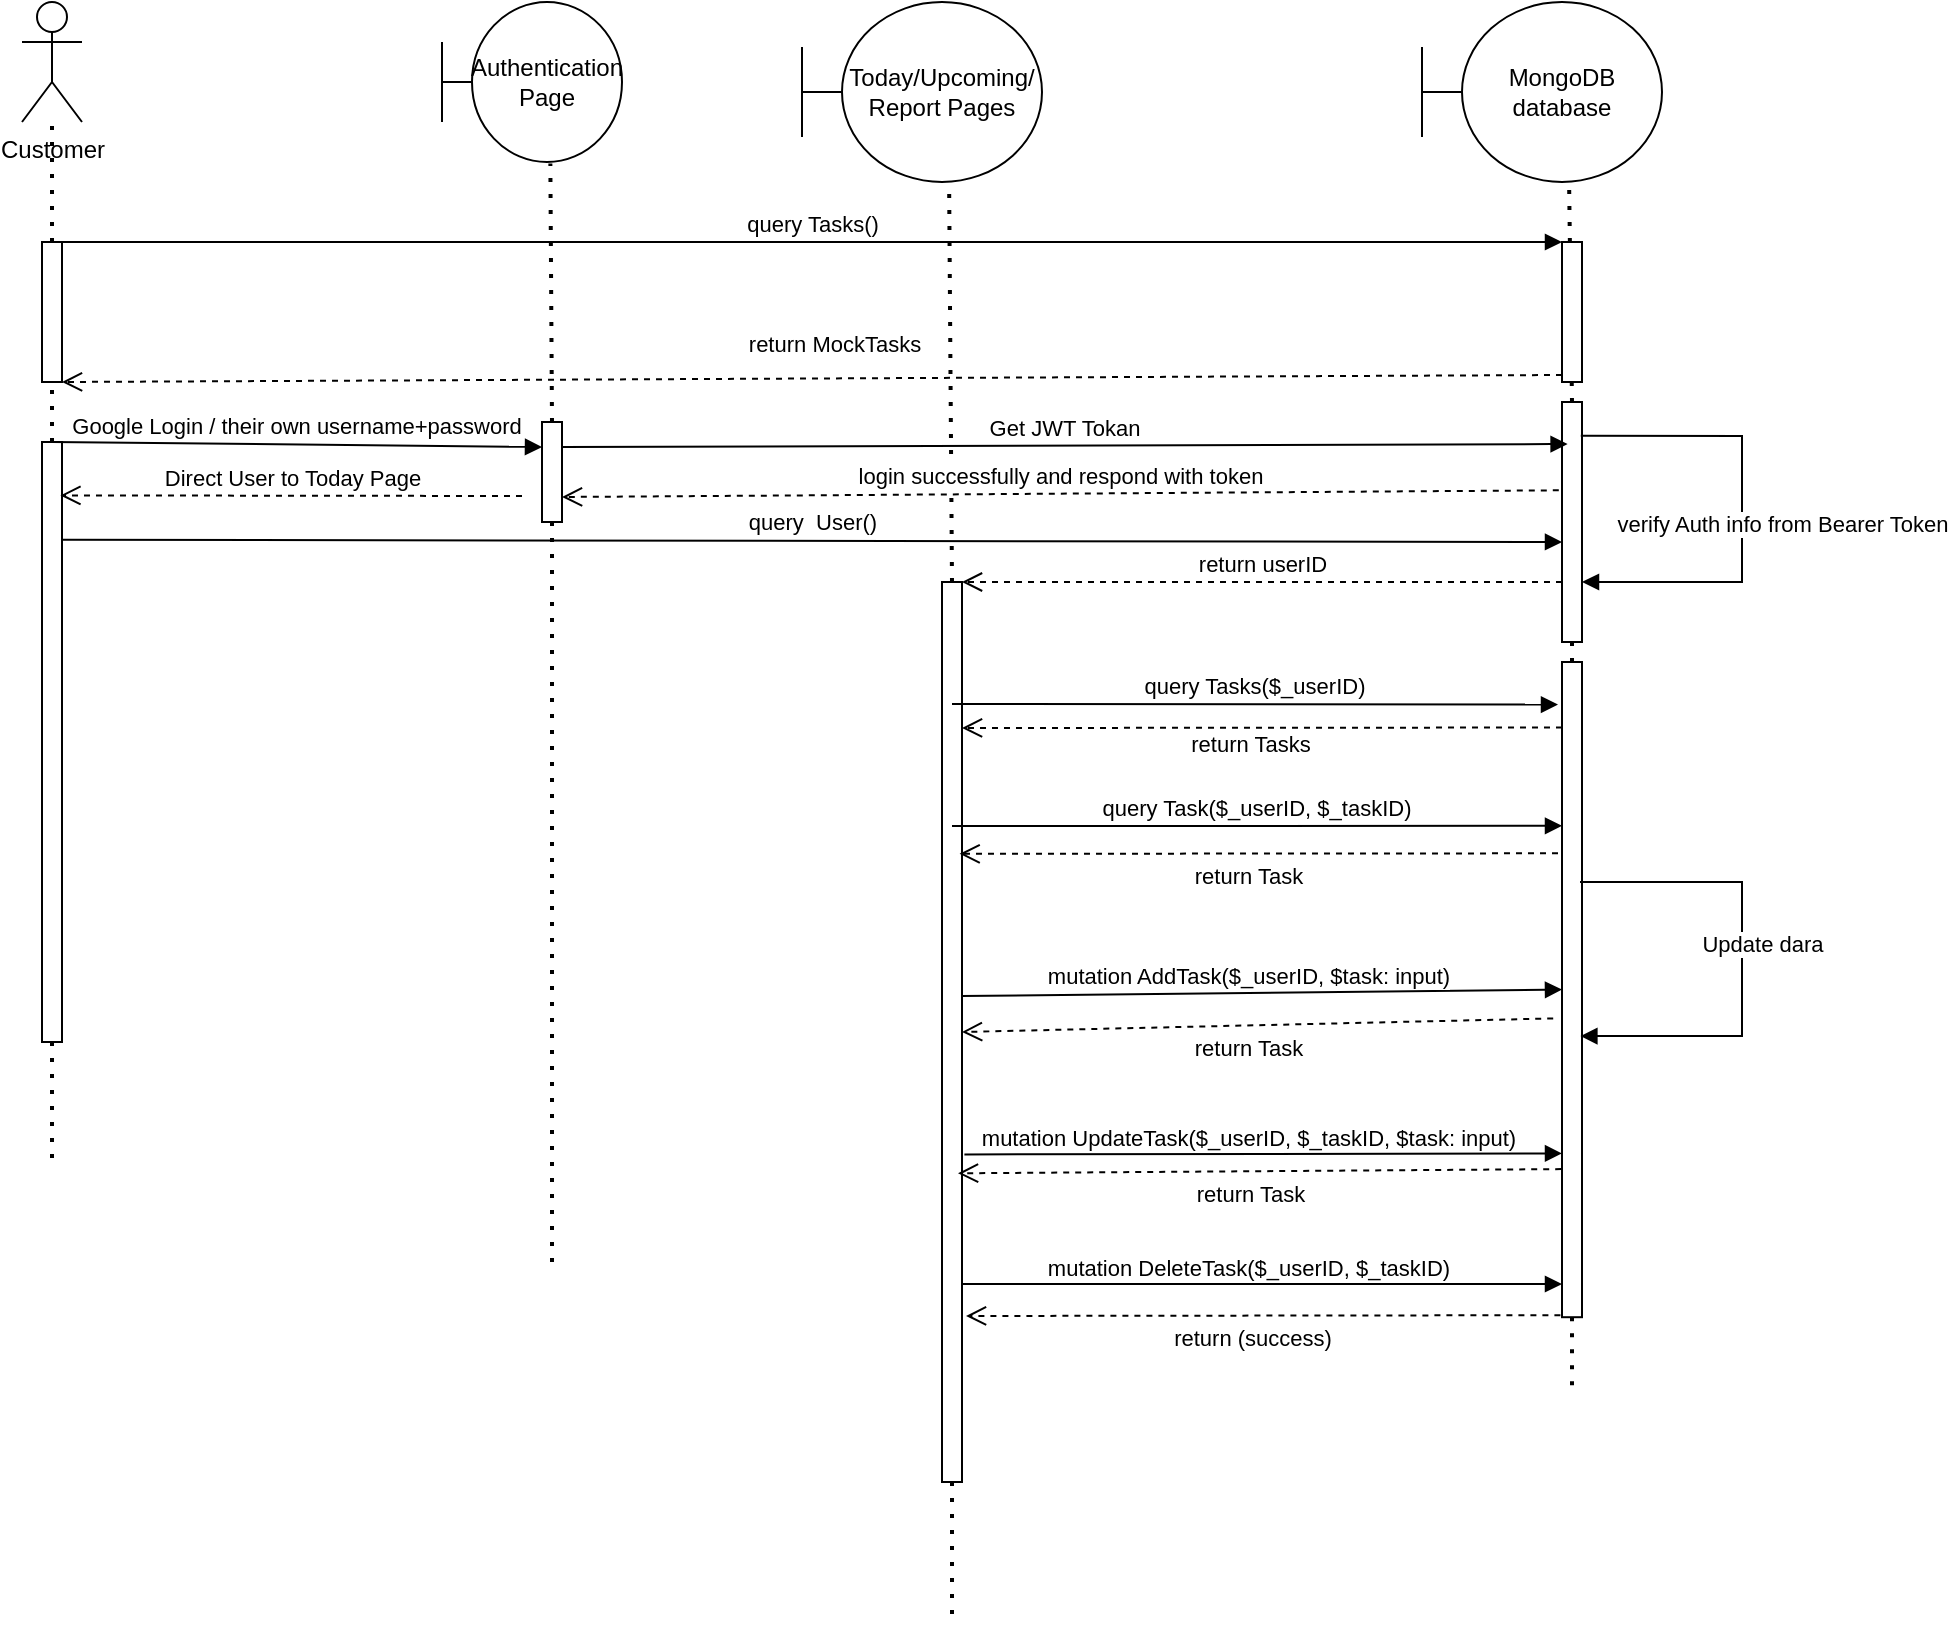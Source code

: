 <mxfile version="15.7.0" type="github">
  <diagram id="IdLpJAudawnrsnd8H30q" name="Page-1">
    <mxGraphModel dx="2352" dy="756" grid="1" gridSize="10" guides="1" tooltips="1" connect="1" arrows="1" fold="1" page="1" pageScale="1" pageWidth="850" pageHeight="1100" math="0" shadow="0">
      <root>
        <mxCell id="0" />
        <mxCell id="1" parent="0" />
        <mxCell id="vC0Zb87hb_vzl7_0k-Lu-1" value="Customer" style="shape=umlActor;verticalLabelPosition=bottom;verticalAlign=top;html=1;outlineConnect=0;" parent="1" vertex="1">
          <mxGeometry x="-60" y="90" width="30" height="60" as="geometry" />
        </mxCell>
        <mxCell id="vC0Zb87hb_vzl7_0k-Lu-2" value="" style="rounded=0;whiteSpace=wrap;html=1;" parent="1" vertex="1">
          <mxGeometry x="-50" y="310" width="10" height="300" as="geometry" />
        </mxCell>
        <mxCell id="vC0Zb87hb_vzl7_0k-Lu-4" value="" style="endArrow=none;dashed=1;html=1;dashPattern=1 3;strokeWidth=2;rounded=0;exitX=0.5;exitY=0;exitDx=0;exitDy=0;entryX=0.5;entryY=1;entryDx=0;entryDy=0;" parent="1" source="vC0Zb87hb_vzl7_0k-Lu-2" target="IduTFgPTTAa0c05N7g4z-4" edge="1">
          <mxGeometry width="50" height="50" relative="1" as="geometry">
            <mxPoint x="20" y="340" as="sourcePoint" />
            <mxPoint x="-55" y="160" as="targetPoint" />
          </mxGeometry>
        </mxCell>
        <mxCell id="vC0Zb87hb_vzl7_0k-Lu-5" value="" style="endArrow=none;dashed=1;html=1;dashPattern=1 3;strokeWidth=2;rounded=0;exitX=0.5;exitY=1;exitDx=0;exitDy=0;" parent="1" source="vC0Zb87hb_vzl7_0k-Lu-2" edge="1">
          <mxGeometry width="50" height="50" relative="1" as="geometry">
            <mxPoint x="-35" y="320" as="sourcePoint" />
            <mxPoint x="-45" y="671.6" as="targetPoint" />
          </mxGeometry>
        </mxCell>
        <mxCell id="vC0Zb87hb_vzl7_0k-Lu-6" value="Authentication Page" style="shape=umlBoundary;whiteSpace=wrap;html=1;" parent="1" vertex="1">
          <mxGeometry x="150" y="90" width="90" height="80" as="geometry" />
        </mxCell>
        <mxCell id="vC0Zb87hb_vzl7_0k-Lu-7" value="" style="rounded=0;whiteSpace=wrap;html=1;" parent="1" vertex="1">
          <mxGeometry x="200" y="300" width="10" height="50" as="geometry" />
        </mxCell>
        <mxCell id="vC0Zb87hb_vzl7_0k-Lu-8" value="" style="endArrow=none;dashed=1;html=1;dashPattern=1 3;strokeWidth=2;rounded=0;exitX=0.5;exitY=0;exitDx=0;exitDy=0;entryX=0.602;entryY=1.01;entryDx=0;entryDy=0;entryPerimeter=0;" parent="1" source="vC0Zb87hb_vzl7_0k-Lu-7" target="vC0Zb87hb_vzl7_0k-Lu-6" edge="1">
          <mxGeometry width="50" height="50" relative="1" as="geometry">
            <mxPoint x="270" y="340" as="sourcePoint" />
            <mxPoint x="195" y="140" as="targetPoint" />
          </mxGeometry>
        </mxCell>
        <mxCell id="vC0Zb87hb_vzl7_0k-Lu-10" value="Google Login / their own username+password" style="html=1;verticalAlign=bottom;endArrow=block;rounded=0;exitX=0.5;exitY=0;exitDx=0;exitDy=0;entryX=0;entryY=0.25;entryDx=0;entryDy=0;" parent="1" source="vC0Zb87hb_vzl7_0k-Lu-2" target="vC0Zb87hb_vzl7_0k-Lu-7" edge="1">
          <mxGeometry width="80" relative="1" as="geometry">
            <mxPoint x="110" y="420" as="sourcePoint" />
            <mxPoint x="190" y="420" as="targetPoint" />
          </mxGeometry>
        </mxCell>
        <mxCell id="vC0Zb87hb_vzl7_0k-Lu-12" value="Today/Upcoming/&lt;br&gt;Report Pages" style="shape=umlBoundary;whiteSpace=wrap;html=1;" parent="1" vertex="1">
          <mxGeometry x="330" y="90" width="120" height="90" as="geometry" />
        </mxCell>
        <mxCell id="vC0Zb87hb_vzl7_0k-Lu-13" value="" style="rounded=0;whiteSpace=wrap;html=1;" parent="1" vertex="1">
          <mxGeometry x="400" y="380" width="10" height="450" as="geometry" />
        </mxCell>
        <mxCell id="vC0Zb87hb_vzl7_0k-Lu-14" value="" style="endArrow=none;dashed=1;html=1;dashPattern=1 3;strokeWidth=2;rounded=0;exitX=0.5;exitY=0;exitDx=0;exitDy=0;entryX=0.613;entryY=1.004;entryDx=0;entryDy=0;entryPerimeter=0;" parent="1" source="vC0Zb87hb_vzl7_0k-Lu-13" target="vC0Zb87hb_vzl7_0k-Lu-12" edge="1">
          <mxGeometry width="50" height="50" relative="1" as="geometry">
            <mxPoint x="470" y="338.8" as="sourcePoint" />
            <mxPoint x="394" y="180" as="targetPoint" />
          </mxGeometry>
        </mxCell>
        <mxCell id="vC0Zb87hb_vzl7_0k-Lu-15" value="" style="endArrow=none;dashed=1;html=1;dashPattern=1 3;strokeWidth=2;rounded=0;exitX=0.5;exitY=1;exitDx=0;exitDy=0;" parent="1" source="vC0Zb87hb_vzl7_0k-Lu-13" edge="1">
          <mxGeometry width="50" height="50" relative="1" as="geometry">
            <mxPoint x="415" y="318.8" as="sourcePoint" />
            <mxPoint x="405" y="900" as="targetPoint" />
          </mxGeometry>
        </mxCell>
        <mxCell id="vC0Zb87hb_vzl7_0k-Lu-16" value="MongoDB database" style="shape=umlBoundary;whiteSpace=wrap;html=1;" parent="1" vertex="1">
          <mxGeometry x="640" y="90" width="120" height="90" as="geometry" />
        </mxCell>
        <mxCell id="vC0Zb87hb_vzl7_0k-Lu-17" value="" style="rounded=0;whiteSpace=wrap;html=1;" parent="1" vertex="1">
          <mxGeometry x="710" y="290" width="10" height="120" as="geometry" />
        </mxCell>
        <mxCell id="vC0Zb87hb_vzl7_0k-Lu-18" value="" style="endArrow=none;dashed=1;html=1;dashPattern=1 3;strokeWidth=2;rounded=0;exitX=0.5;exitY=0;exitDx=0;exitDy=0;entryX=0.613;entryY=1.013;entryDx=0;entryDy=0;entryPerimeter=0;" parent="1" source="vC0Zb87hb_vzl7_0k-Lu-17" target="vC0Zb87hb_vzl7_0k-Lu-16" edge="1">
          <mxGeometry width="50" height="50" relative="1" as="geometry">
            <mxPoint x="780" y="348.44" as="sourcePoint" />
            <mxPoint x="703.56" y="180" as="targetPoint" />
          </mxGeometry>
        </mxCell>
        <mxCell id="vC0Zb87hb_vzl7_0k-Lu-19" value="" style="endArrow=none;dashed=1;html=1;dashPattern=1 3;strokeWidth=2;rounded=0;exitX=0.5;exitY=1;exitDx=0;exitDy=0;entryX=0.5;entryY=0;entryDx=0;entryDy=0;" parent="1" source="vC0Zb87hb_vzl7_0k-Lu-17" target="vC0Zb87hb_vzl7_0k-Lu-20" edge="1">
          <mxGeometry width="50" height="50" relative="1" as="geometry">
            <mxPoint x="725" y="328.44" as="sourcePoint" />
            <mxPoint x="715" y="530" as="targetPoint" />
          </mxGeometry>
        </mxCell>
        <mxCell id="vC0Zb87hb_vzl7_0k-Lu-20" value="" style="rounded=0;whiteSpace=wrap;html=1;" parent="1" vertex="1">
          <mxGeometry x="710" y="420" width="10" height="327.6" as="geometry" />
        </mxCell>
        <mxCell id="vC0Zb87hb_vzl7_0k-Lu-21" value="" style="endArrow=none;dashed=1;html=1;dashPattern=1 3;strokeWidth=2;rounded=0;entryX=0.5;entryY=1;entryDx=0;entryDy=0;" parent="1" target="vC0Zb87hb_vzl7_0k-Lu-20" edge="1">
          <mxGeometry width="50" height="50" relative="1" as="geometry">
            <mxPoint x="715" y="781.6" as="sourcePoint" />
            <mxPoint x="723.56" y="271.17" as="targetPoint" />
          </mxGeometry>
        </mxCell>
        <mxCell id="vC0Zb87hb_vzl7_0k-Lu-24" value="Direct User to Today Page" style="html=1;verticalAlign=bottom;endArrow=open;dashed=1;endSize=8;rounded=0;entryX=0.92;entryY=0.089;entryDx=0;entryDy=0;entryPerimeter=0;" parent="1" target="vC0Zb87hb_vzl7_0k-Lu-2" edge="1">
          <mxGeometry relative="1" as="geometry">
            <mxPoint x="190" y="337" as="sourcePoint" />
            <mxPoint x="160" y="390" as="targetPoint" />
          </mxGeometry>
        </mxCell>
        <mxCell id="vC0Zb87hb_vzl7_0k-Lu-25" value="Get JWT Tokan" style="html=1;verticalAlign=bottom;endArrow=block;rounded=0;exitX=1;exitY=0.25;exitDx=0;exitDy=0;entryX=0.28;entryY=0.175;entryDx=0;entryDy=0;entryPerimeter=0;" parent="1" source="vC0Zb87hb_vzl7_0k-Lu-7" edge="1" target="vC0Zb87hb_vzl7_0k-Lu-17">
          <mxGeometry width="80" relative="1" as="geometry">
            <mxPoint x="270" y="390" as="sourcePoint" />
            <mxPoint x="640" y="310" as="targetPoint" />
          </mxGeometry>
        </mxCell>
        <mxCell id="vC0Zb87hb_vzl7_0k-Lu-27" value="login successfully and respond with token" style="html=1;verticalAlign=bottom;endArrow=open;dashed=1;endSize=8;rounded=0;entryX=1;entryY=0.75;entryDx=0;entryDy=0;exitX=-0.16;exitY=0.368;exitDx=0;exitDy=0;exitPerimeter=0;" parent="1" source="vC0Zb87hb_vzl7_0k-Lu-17" target="vC0Zb87hb_vzl7_0k-Lu-7" edge="1">
          <mxGeometry relative="1" as="geometry">
            <mxPoint x="645" y="355" as="sourcePoint" />
            <mxPoint x="420" y="399" as="targetPoint" />
          </mxGeometry>
        </mxCell>
        <mxCell id="vC0Zb87hb_vzl7_0k-Lu-29" value="" style="endArrow=none;dashed=1;html=1;dashPattern=1 3;strokeWidth=2;rounded=0;exitX=0.5;exitY=1;exitDx=0;exitDy=0;" parent="1" source="vC0Zb87hb_vzl7_0k-Lu-7" edge="1">
          <mxGeometry width="50" height="50" relative="1" as="geometry">
            <mxPoint x="205" y="400" as="sourcePoint" />
            <mxPoint x="205" y="720" as="targetPoint" />
          </mxGeometry>
        </mxCell>
        <mxCell id="vC0Zb87hb_vzl7_0k-Lu-30" value="verify Auth info from Bearer Token" style="html=1;verticalAlign=bottom;endArrow=block;rounded=0;exitX=0.94;exitY=0.074;exitDx=0;exitDy=0;exitPerimeter=0;entryX=1;entryY=0.75;entryDx=0;entryDy=0;" parent="1" edge="1" target="vC0Zb87hb_vzl7_0k-Lu-17">
          <mxGeometry x="0.144" y="20" width="80" relative="1" as="geometry">
            <mxPoint x="719.4" y="306.931" as="sourcePoint" />
            <mxPoint x="720.2" y="356.581" as="targetPoint" />
            <Array as="points">
              <mxPoint x="800" y="307" />
              <mxPoint x="800" y="380" />
            </Array>
            <mxPoint as="offset" />
          </mxGeometry>
        </mxCell>
        <mxCell id="vC0Zb87hb_vzl7_0k-Lu-32" value="query Tasks($_userID)" style="html=1;verticalAlign=bottom;endArrow=block;rounded=0;entryX=-0.2;entryY=0.065;entryDx=0;entryDy=0;entryPerimeter=0;" parent="1" target="vC0Zb87hb_vzl7_0k-Lu-20" edge="1">
          <mxGeometry width="80" relative="1" as="geometry">
            <mxPoint x="405" y="441" as="sourcePoint" />
            <mxPoint x="640" y="437" as="targetPoint" />
          </mxGeometry>
        </mxCell>
        <mxCell id="vC0Zb87hb_vzl7_0k-Lu-33" value="query Task($_userID, $_taskID)" style="html=1;verticalAlign=bottom;endArrow=block;rounded=0;entryX=0;entryY=0.25;entryDx=0;entryDy=0;" parent="1" target="vC0Zb87hb_vzl7_0k-Lu-20" edge="1">
          <mxGeometry width="80" relative="1" as="geometry">
            <mxPoint x="405" y="502" as="sourcePoint" />
            <mxPoint x="650" y="455.225" as="targetPoint" />
          </mxGeometry>
        </mxCell>
        <mxCell id="vC0Zb87hb_vzl7_0k-Lu-37" value="return Tasks" style="html=1;verticalAlign=bottom;endArrow=open;dashed=1;endSize=8;rounded=0;exitX=0;exitY=0.1;exitDx=0;exitDy=0;exitPerimeter=0;" parent="1" source="vC0Zb87hb_vzl7_0k-Lu-20" edge="1">
          <mxGeometry x="0.044" y="17" relative="1" as="geometry">
            <mxPoint x="690" y="330" as="sourcePoint" />
            <mxPoint x="410" y="453" as="targetPoint" />
            <mxPoint as="offset" />
          </mxGeometry>
        </mxCell>
        <mxCell id="vC0Zb87hb_vzl7_0k-Lu-38" value="return Task" style="html=1;verticalAlign=bottom;endArrow=open;dashed=1;endSize=8;rounded=0;exitX=-0.2;exitY=0.292;exitDx=0;exitDy=0;exitPerimeter=0;entryX=0.88;entryY=0.302;entryDx=0;entryDy=0;entryPerimeter=0;" parent="1" source="vC0Zb87hb_vzl7_0k-Lu-20" target="vC0Zb87hb_vzl7_0k-Lu-13" edge="1">
          <mxGeometry x="0.036" y="20" relative="1" as="geometry">
            <mxPoint x="649" y="482.744" as="sourcePoint" />
            <mxPoint x="420" y="477.2" as="targetPoint" />
            <mxPoint as="offset" />
          </mxGeometry>
        </mxCell>
        <mxCell id="vC0Zb87hb_vzl7_0k-Lu-39" value="mutation AddTask($_userID, $task: input)" style="html=1;verticalAlign=bottom;endArrow=block;rounded=0;exitX=0.96;exitY=0.46;exitDx=0;exitDy=0;entryX=0;entryY=0.5;entryDx=0;entryDy=0;exitPerimeter=0;" parent="1" source="vC0Zb87hb_vzl7_0k-Lu-13" target="vC0Zb87hb_vzl7_0k-Lu-20" edge="1">
          <mxGeometry x="-0.049" y="-1" width="80" relative="1" as="geometry">
            <mxPoint x="420" y="524.4" as="sourcePoint" />
            <mxPoint x="650.6" y="525.004" as="targetPoint" />
            <mxPoint as="offset" />
          </mxGeometry>
        </mxCell>
        <mxCell id="IduTFgPTTAa0c05N7g4z-1" value="" style="html=1;points=[];perimeter=orthogonalPerimeter;" parent="1" vertex="1">
          <mxGeometry x="710" y="210" width="10" height="70" as="geometry" />
        </mxCell>
        <mxCell id="IduTFgPTTAa0c05N7g4z-2" value="query Tasks()" style="html=1;verticalAlign=bottom;endArrow=block;entryX=0;entryY=0;rounded=0;exitX=1;exitY=0;exitDx=0;exitDy=0;" parent="1" source="IduTFgPTTAa0c05N7g4z-4" target="IduTFgPTTAa0c05N7g4z-1" edge="1">
          <mxGeometry relative="1" as="geometry">
            <mxPoint x="570" y="210" as="sourcePoint" />
          </mxGeometry>
        </mxCell>
        <mxCell id="IduTFgPTTAa0c05N7g4z-3" value="return MockTasks" style="html=1;verticalAlign=bottom;endArrow=open;dashed=1;endSize=8;exitX=0;exitY=0.95;rounded=0;entryX=1;entryY=1;entryDx=0;entryDy=0;" parent="1" source="IduTFgPTTAa0c05N7g4z-1" target="IduTFgPTTAa0c05N7g4z-4" edge="1">
          <mxGeometry x="-0.029" y="-8" relative="1" as="geometry">
            <mxPoint x="570" y="286" as="targetPoint" />
            <mxPoint as="offset" />
          </mxGeometry>
        </mxCell>
        <mxCell id="IduTFgPTTAa0c05N7g4z-4" value="" style="rounded=0;whiteSpace=wrap;html=1;" parent="1" vertex="1">
          <mxGeometry x="-50" y="210" width="10" height="70" as="geometry" />
        </mxCell>
        <mxCell id="IduTFgPTTAa0c05N7g4z-7" value="" style="endArrow=none;dashed=1;html=1;dashPattern=1 3;strokeWidth=2;rounded=0;exitX=0.5;exitY=0;exitDx=0;exitDy=0;" parent="1" source="IduTFgPTTAa0c05N7g4z-4" target="vC0Zb87hb_vzl7_0k-Lu-1" edge="1">
          <mxGeometry width="50" height="50" relative="1" as="geometry">
            <mxPoint x="215" y="320" as="sourcePoint" />
            <mxPoint x="214.18" y="180.8" as="targetPoint" />
          </mxGeometry>
        </mxCell>
        <mxCell id="cdwOa66nHp0Xo2Hlqz_p-1" value="query&amp;nbsp; User()" style="html=1;verticalAlign=bottom;endArrow=block;rounded=0;exitX=1;exitY=0.163;exitDx=0;exitDy=0;exitPerimeter=0;" edge="1" parent="1" source="vC0Zb87hb_vzl7_0k-Lu-2">
          <mxGeometry width="80" relative="1" as="geometry">
            <mxPoint x="205" y="361" as="sourcePoint" />
            <mxPoint x="710" y="360" as="targetPoint" />
          </mxGeometry>
        </mxCell>
        <mxCell id="cdwOa66nHp0Xo2Hlqz_p-2" value="return userID" style="html=1;verticalAlign=bottom;endArrow=open;dashed=1;endSize=8;rounded=0;entryX=1;entryY=0;entryDx=0;entryDy=0;exitX=0;exitY=0.75;exitDx=0;exitDy=0;" edge="1" parent="1" source="vC0Zb87hb_vzl7_0k-Lu-17" target="vC0Zb87hb_vzl7_0k-Lu-13">
          <mxGeometry relative="1" as="geometry">
            <mxPoint x="648.6" y="372" as="sourcePoint" />
            <mxPoint x="220" y="372.5" as="targetPoint" />
          </mxGeometry>
        </mxCell>
        <mxCell id="cdwOa66nHp0Xo2Hlqz_p-3" value="return Task" style="html=1;verticalAlign=bottom;endArrow=open;dashed=1;endSize=8;rounded=0;exitX=-0.44;exitY=0.544;exitDx=0;exitDy=0;exitPerimeter=0;entryX=1;entryY=0.5;entryDx=0;entryDy=0;" edge="1" parent="1" source="vC0Zb87hb_vzl7_0k-Lu-20" target="vC0Zb87hb_vzl7_0k-Lu-13">
          <mxGeometry x="0.036" y="20" relative="1" as="geometry">
            <mxPoint x="638.4" y="601.143" as="sourcePoint" />
            <mxPoint x="410" y="599.995" as="targetPoint" />
            <mxPoint as="offset" />
          </mxGeometry>
        </mxCell>
        <mxCell id="cdwOa66nHp0Xo2Hlqz_p-4" value="mutation UpdateTask($_userID, $_taskID, $task: input)" style="html=1;verticalAlign=bottom;endArrow=block;rounded=0;exitX=1.12;exitY=0.636;exitDx=0;exitDy=0;entryX=0;entryY=0.75;entryDx=0;entryDy=0;exitPerimeter=0;" edge="1" parent="1" source="vC0Zb87hb_vzl7_0k-Lu-13" target="vC0Zb87hb_vzl7_0k-Lu-20">
          <mxGeometry x="-0.049" y="-1" width="80" relative="1" as="geometry">
            <mxPoint x="421.2" y="591.294" as="sourcePoint" />
            <mxPoint x="650" y="593.8" as="targetPoint" />
            <mxPoint as="offset" />
          </mxGeometry>
        </mxCell>
        <mxCell id="cdwOa66nHp0Xo2Hlqz_p-5" value="return Task" style="html=1;verticalAlign=bottom;endArrow=open;dashed=1;endSize=8;rounded=0;exitX=-0.04;exitY=0.774;exitDx=0;exitDy=0;exitPerimeter=0;entryX=0.8;entryY=0.657;entryDx=0;entryDy=0;entryPerimeter=0;" edge="1" parent="1" source="vC0Zb87hb_vzl7_0k-Lu-20" target="vC0Zb87hb_vzl7_0k-Lu-13">
          <mxGeometry x="0.036" y="20" relative="1" as="geometry">
            <mxPoint x="719.2" y="613.128" as="sourcePoint" />
            <mxPoint x="421.2" y="608.96" as="targetPoint" />
            <mxPoint as="offset" />
          </mxGeometry>
        </mxCell>
        <mxCell id="cdwOa66nHp0Xo2Hlqz_p-6" value="mutation DeleteTask($_userID, $_taskID)" style="html=1;verticalAlign=bottom;endArrow=block;rounded=0;" edge="1" parent="1">
          <mxGeometry x="-0.049" y="-1" width="80" relative="1" as="geometry">
            <mxPoint x="410" y="731" as="sourcePoint" />
            <mxPoint x="710" y="731" as="targetPoint" />
            <mxPoint as="offset" />
          </mxGeometry>
        </mxCell>
        <mxCell id="cdwOa66nHp0Xo2Hlqz_p-7" value="return (success)" style="html=1;verticalAlign=bottom;endArrow=open;dashed=1;endSize=8;rounded=0;exitX=-0.04;exitY=0.774;exitDx=0;exitDy=0;exitPerimeter=0;" edge="1" parent="1">
          <mxGeometry x="0.036" y="20" relative="1" as="geometry">
            <mxPoint x="709.2" y="746.602" as="sourcePoint" />
            <mxPoint x="412" y="747" as="targetPoint" />
            <mxPoint as="offset" />
          </mxGeometry>
        </mxCell>
        <mxCell id="cdwOa66nHp0Xo2Hlqz_p-8" value="Update dara" style="html=1;verticalAlign=bottom;endArrow=block;rounded=0;entryX=0.92;entryY=0.571;entryDx=0;entryDy=0;entryPerimeter=0;" edge="1" parent="1" target="vC0Zb87hb_vzl7_0k-Lu-20">
          <mxGeometry x="0.013" y="10" width="80" relative="1" as="geometry">
            <mxPoint x="719" y="530" as="sourcePoint" />
            <mxPoint x="760.6" y="603.07" as="targetPoint" />
            <Array as="points">
              <mxPoint x="800" y="530" />
              <mxPoint x="800" y="607" />
            </Array>
            <mxPoint as="offset" />
          </mxGeometry>
        </mxCell>
      </root>
    </mxGraphModel>
  </diagram>
</mxfile>
